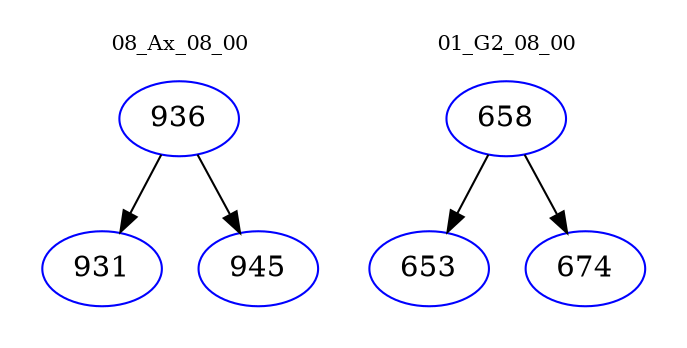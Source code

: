 digraph{
subgraph cluster_0 {
color = white
label = "08_Ax_08_00";
fontsize=10;
T0_936 [label="936", color="blue"]
T0_936 -> T0_931 [color="black"]
T0_931 [label="931", color="blue"]
T0_936 -> T0_945 [color="black"]
T0_945 [label="945", color="blue"]
}
subgraph cluster_1 {
color = white
label = "01_G2_08_00";
fontsize=10;
T1_658 [label="658", color="blue"]
T1_658 -> T1_653 [color="black"]
T1_653 [label="653", color="blue"]
T1_658 -> T1_674 [color="black"]
T1_674 [label="674", color="blue"]
}
}
